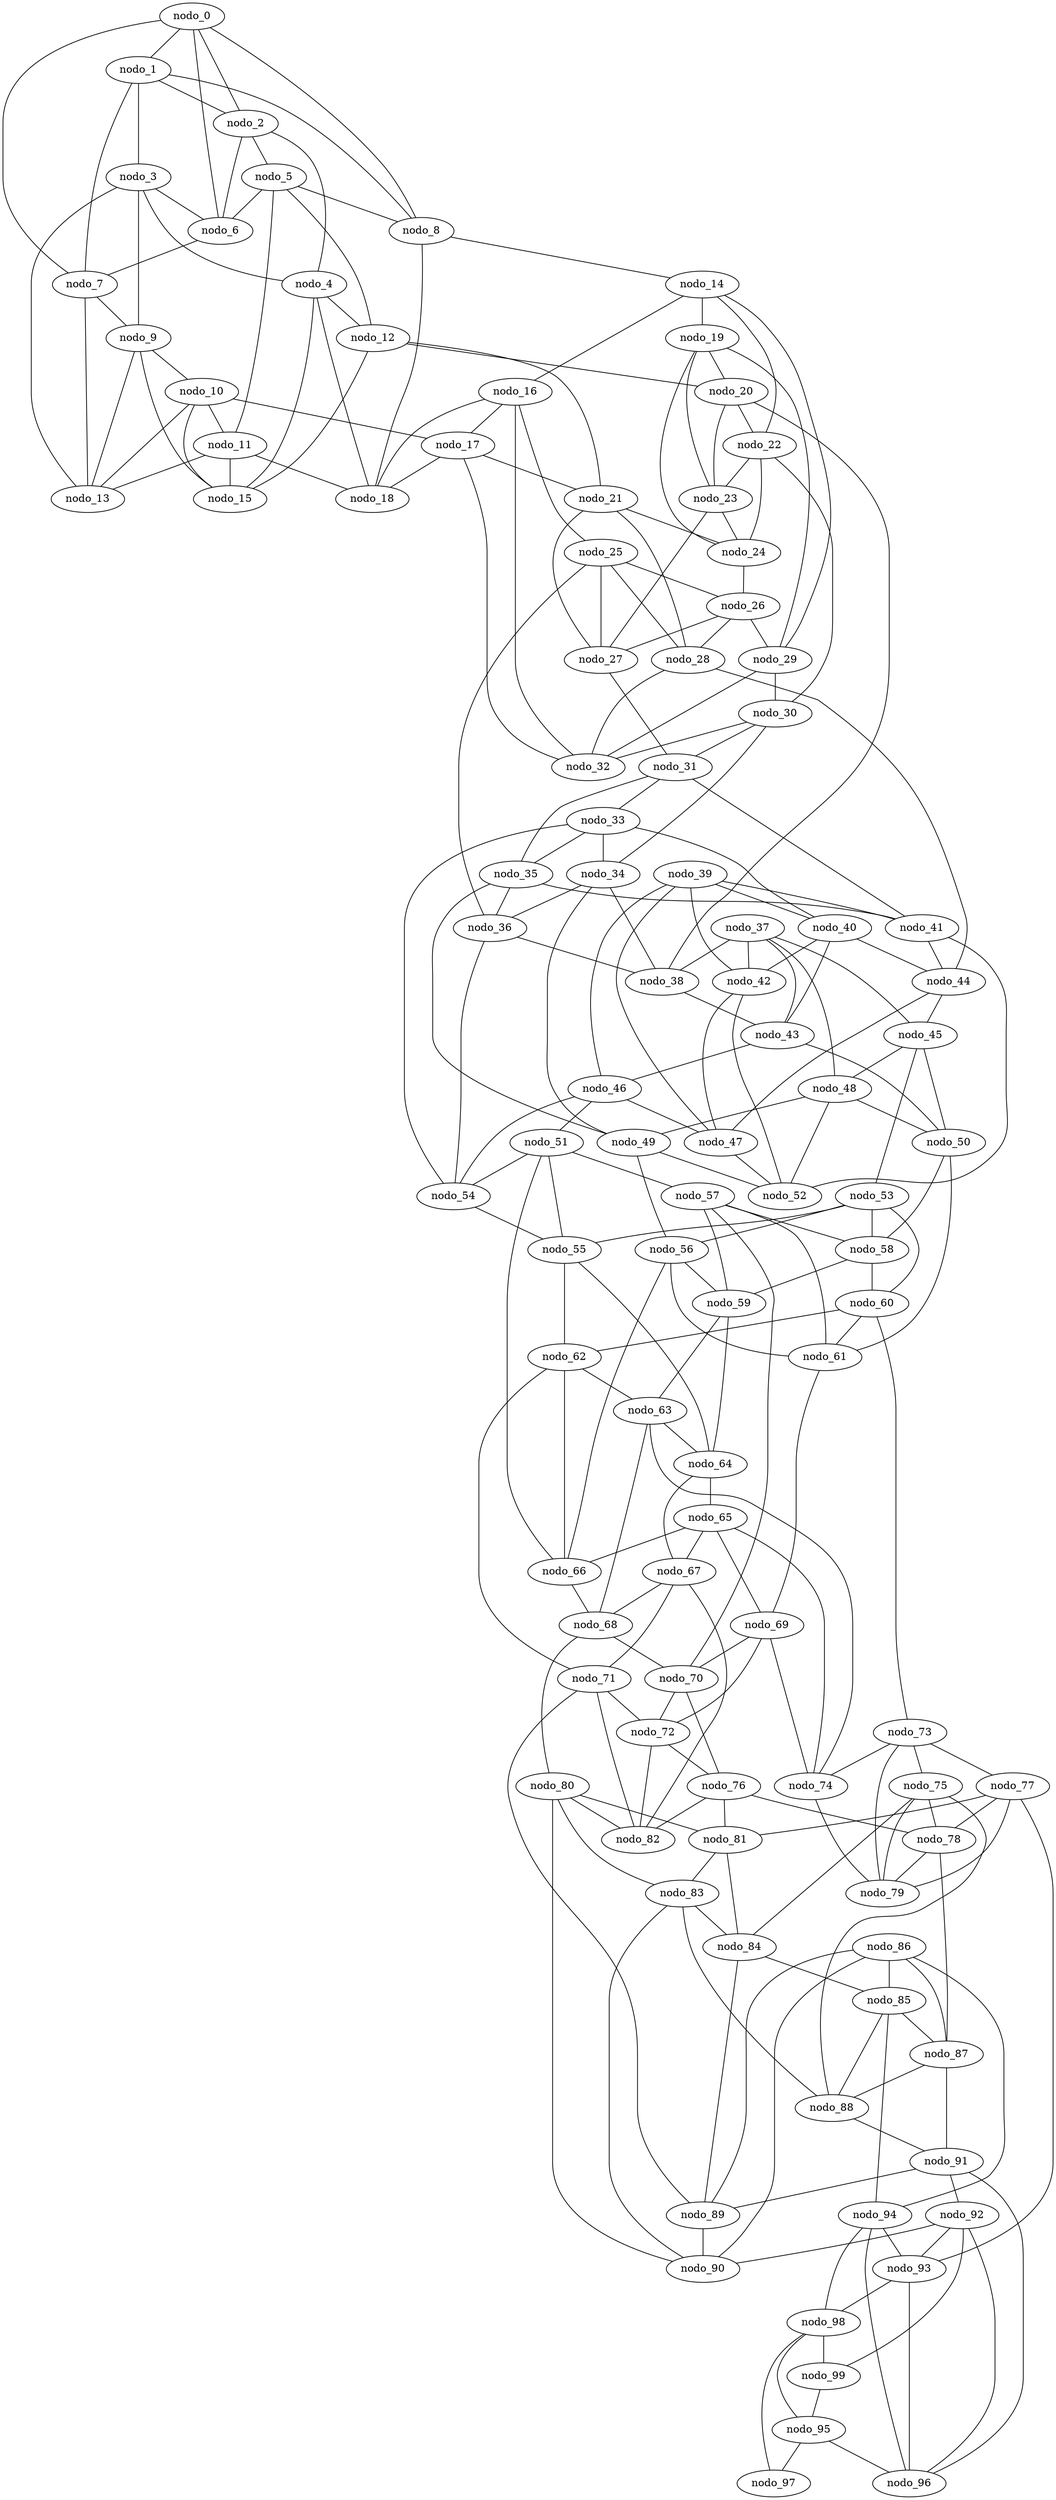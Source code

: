 graph gen_BarabasiAlbert_100 {
  nodo_56 -- nodo_59;
  nodo_84 -- nodo_89;
  nodo_4 -- nodo_18;
  nodo_67 -- nodo_71;
  nodo_84 -- nodo_85;
  nodo_39 -- nodo_46;
  nodo_67 -- nodo_68;
  nodo_4 -- nodo_12;
  nodo_4 -- nodo_15;
  nodo_39 -- nodo_47;
  nodo_56 -- nodo_66;
  nodo_39 -- nodo_41;
  nodo_95 -- nodo_96;
  nodo_39 -- nodo_42;
  nodo_56 -- nodo_61;
  nodo_95 -- nodo_97;
  nodo_95 -- nodo_98;
  nodo_39 -- nodo_40;
  nodo_51 -- nodo_54;
  nodo_51 -- nodo_55;
  nodo_78 -- nodo_79;
  nodo_28 -- nodo_32;
  nodo_89 -- nodo_90;
  nodo_51 -- nodo_57;
  nodo_67 -- nodo_82;
  nodo_17 -- nodo_18;
  nodo_62 -- nodo_71;
  nodo_7 -- nodo_9;
  nodo_62 -- nodo_63;
  nodo_62 -- nodo_66;
  nodo_17 -- nodo_21;
  nodo_33 -- nodo_54;
  nodo_73 -- nodo_79;
  nodo_73 -- nodo_77;
  nodo_78 -- nodo_87;
  nodo_73 -- nodo_75;
  nodo_73 -- nodo_74;
  nodo_51 -- nodo_66;
  nodo_27 -- nodo_31;
  nodo_33 -- nodo_35;
  nodo_33 -- nodo_34;
  nodo_16 -- nodo_17;
  nodo_16 -- nodo_18;
  nodo_16 -- nodo_25;
  nodo_44 -- nodo_45;
  nodo_44 -- nodo_47;
  nodo_33 -- nodo_40;
  nodo_49 -- nodo_56;
  nodo_22 -- nodo_30;
  nodo_57 -- nodo_59;
  nodo_57 -- nodo_58;
  nodo_68 -- nodo_70;
  nodo_11 -- nodo_15;
  nodo_11 -- nodo_13;
  nodo_11 -- nodo_18;
  nodo_6 -- nodo_7;
  nodo_49 -- nodo_52;
  nodo_38 -- nodo_43;
  nodo_5 -- nodo_12;
  nodo_5 -- nodo_11;
  nodo_16 -- nodo_32;
  nodo_22 -- nodo_23;
  nodo_22 -- nodo_24;
  nodo_57 -- nodo_61;
  nodo_68 -- nodo_80;
  nodo_10 -- nodo_11;
  nodo_10 -- nodo_13;
  nodo_80 -- nodo_81;
  nodo_10 -- nodo_15;
  nodo_80 -- nodo_82;
  nodo_63 -- nodo_74;
  nodo_80 -- nodo_83;
  nodo_10 -- nodo_17;
  nodo_63 -- nodo_64;
  nodo_80 -- nodo_90;
  nodo_57 -- nodo_70;
  nodo_63 -- nodo_68;
  nodo_21 -- nodo_24;
  nodo_91 -- nodo_92;
  nodo_21 -- nodo_27;
  nodo_21 -- nodo_28;
  nodo_91 -- nodo_96;
  nodo_74 -- nodo_79;
  nodo_5 -- nodo_6;
  nodo_85 -- nodo_88;
  nodo_5 -- nodo_8;
  nodo_43 -- nodo_50;
  nodo_85 -- nodo_87;
  nodo_91 -- nodo_89;
  nodo_85 -- nodo_94;
  nodo_43 -- nodo_46;
  nodo_48 -- nodo_50;
  nodo_69 -- nodo_70;
  nodo_75 -- nodo_78;
  nodo_69 -- nodo_72;
  nodo_75 -- nodo_79;
  nodo_58 -- nodo_59;
  nodo_92 -- nodo_90;
  nodo_37 -- nodo_38;
  nodo_69 -- nodo_74;
  nodo_86 -- nodo_89;
  nodo_48 -- nodo_52;
  nodo_86 -- nodo_87;
  nodo_37 -- nodo_42;
  nodo_20 -- nodo_38;
  nodo_37 -- nodo_43;
  nodo_58 -- nodo_60;
  nodo_86 -- nodo_94;
  nodo_37 -- nodo_45;
  nodo_37 -- nodo_48;
  nodo_48 -- nodo_49;
  nodo_86 -- nodo_90;
  nodo_75 -- nodo_84;
  nodo_97 -- nodo_98;
  nodo_53 -- nodo_56;
  nodo_53 -- nodo_55;
  nodo_53 -- nodo_58;
  nodo_64 -- nodo_67;
  nodo_86 -- nodo_85;
  nodo_64 -- nodo_65;
  nodo_26 -- nodo_29;
  nodo_53 -- nodo_60;
  nodo_26 -- nodo_27;
  nodo_26 -- nodo_28;
  nodo_25 -- nodo_36;
  nodo_31 -- nodo_35;
  nodo_31 -- nodo_33;
  nodo_14 -- nodo_16;
  nodo_42 -- nodo_52;
  nodo_14 -- nodo_19;
  nodo_42 -- nodo_47;
  nodo_36 -- nodo_54;
  nodo_14 -- nodo_22;
  nodo_25 -- nodo_28;
  nodo_31 -- nodo_41;
  nodo_25 -- nodo_26;
  nodo_25 -- nodo_27;
  nodo_70 -- nodo_76;
  nodo_70 -- nodo_72;
  nodo_75 -- nodo_88;
  nodo_3 -- nodo_4;
  nodo_14 -- nodo_29;
  nodo_36 -- nodo_38;
  nodo_3 -- nodo_6;
  nodo_3 -- nodo_9;
  nodo_81 -- nodo_83;
  nodo_47 -- nodo_52;
  nodo_81 -- nodo_84;
  nodo_7 -- nodo_13;
  nodo_20 -- nodo_23;
  nodo_20 -- nodo_22;
  nodo_92 -- nodo_96;
  nodo_92 -- nodo_93;
  nodo_92 -- nodo_99;
  nodo_59 -- nodo_63;
  nodo_59 -- nodo_64;
  nodo_54 -- nodo_55;
  nodo_65 -- nodo_74;
  nodo_65 -- nodo_69;
  nodo_65 -- nodo_66;
  nodo_65 -- nodo_67;
  nodo_93 -- nodo_96;
  nodo_93 -- nodo_98;
  nodo_76 -- nodo_78;
  nodo_71 -- nodo_82;
  nodo_30 -- nodo_32;
  nodo_30 -- nodo_31;
  nodo_30 -- nodo_34;
  nodo_2 -- nodo_4;
  nodo_2 -- nodo_5;
  nodo_2 -- nodo_6;
  nodo_35 -- nodo_49;
  nodo_41 -- nodo_52;
  nodo_87 -- nodo_88;
  nodo_60 -- nodo_61;
  nodo_60 -- nodo_62;
  nodo_19 -- nodo_29;
  nodo_19 -- nodo_24;
  nodo_19 -- nodo_23;
  nodo_41 -- nodo_44;
  nodo_87 -- nodo_91;
  nodo_19 -- nodo_20;
  nodo_76 -- nodo_81;
  nodo_76 -- nodo_82;
  nodo_71 -- nodo_72;
  nodo_98 -- nodo_99;
  nodo_77 -- nodo_79;
  nodo_77 -- nodo_78;
  nodo_94 -- nodo_93;
  nodo_88 -- nodo_91;
  nodo_35 -- nodo_36;
  nodo_46 -- nodo_54;
  nodo_29 -- nodo_32;
  nodo_29 -- nodo_30;
  nodo_46 -- nodo_51;
  nodo_8 -- nodo_14;
  nodo_60 -- nodo_73;
  nodo_35 -- nodo_41;
  nodo_8 -- nodo_18;
  nodo_46 -- nodo_47;
  nodo_71 -- nodo_89;
  nodo_77 -- nodo_81;
  nodo_1 -- nodo_2;
  nodo_1 -- nodo_3;
  nodo_99 -- nodo_95;
  nodo_1 -- nodo_7;
  nodo_1 -- nodo_8;
  nodo_66 -- nodo_68;
  nodo_3 -- nodo_13;
  nodo_24 -- nodo_26;
  nodo_55 -- nodo_64;
  nodo_55 -- nodo_62;
  nodo_72 -- nodo_82;
  nodo_28 -- nodo_44;
  nodo_34 -- nodo_49;
  nodo_50 -- nodo_58;
  nodo_12 -- nodo_15;
  nodo_17 -- nodo_32;
  nodo_40 -- nodo_42;
  nodo_12 -- nodo_20;
  nodo_40 -- nodo_43;
  nodo_12 -- nodo_21;
  nodo_40 -- nodo_44;
  nodo_61 -- nodo_69;
  nodo_23 -- nodo_24;
  nodo_23 -- nodo_27;
  nodo_72 -- nodo_76;
  nodo_50 -- nodo_61;
  nodo_0 -- nodo_1;
  nodo_0 -- nodo_2;
  nodo_34 -- nodo_38;
  nodo_34 -- nodo_36;
  nodo_0 -- nodo_6;
  nodo_0 -- nodo_7;
  nodo_0 -- nodo_8;
  nodo_83 -- nodo_88;
  nodo_45 -- nodo_53;
  nodo_83 -- nodo_84;
  nodo_45 -- nodo_50;
  nodo_9 -- nodo_15;
  nodo_9 -- nodo_13;
  nodo_45 -- nodo_48;
  nodo_83 -- nodo_90;
  nodo_77 -- nodo_93;
  nodo_94 -- nodo_96;
  nodo_9 -- nodo_10;
  nodo_94 -- nodo_98;
}